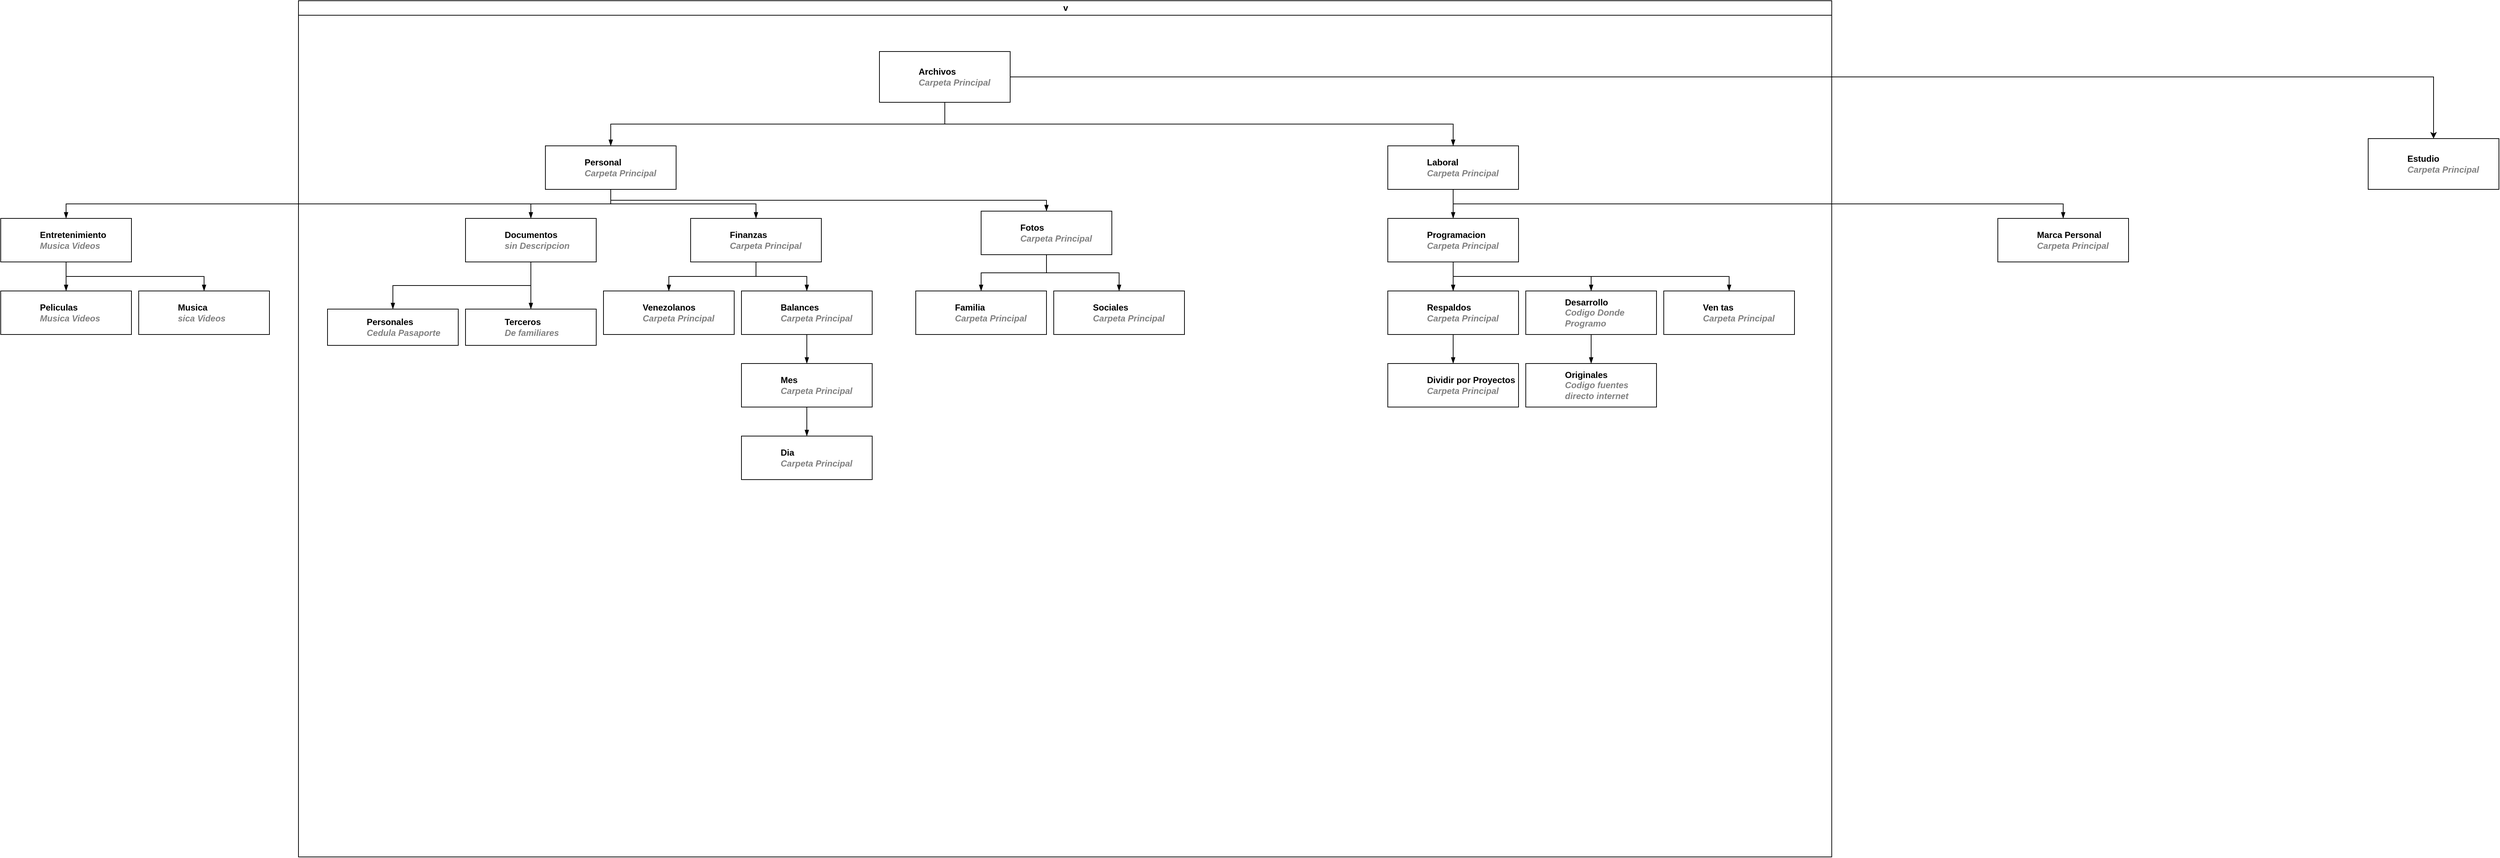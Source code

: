 <mxfile version="20.2.3" type="github"><diagram id="prtHgNgQTEPvFCAcTncT" name="Page-1"><mxGraphModel dx="3842" dy="2347" grid="1" gridSize="10" guides="1" tooltips="1" connect="1" arrows="1" fold="1" page="1" pageScale="1" pageWidth="827" pageHeight="1169" math="0" shadow="0"><root><mxCell id="0"/><mxCell id="1" parent="0"/><mxCell id="dNxyNK7c78bLwvsdeMH5-11" value="v" style="swimlane;html=1;startSize=20;horizontal=1;containerType=tree;glass=0;" parent="1" vertex="1"><mxGeometry x="-490" y="-180" width="2111.28" height="1180" as="geometry"><mxRectangle x="170" y="230" width="90" height="30" as="alternateBounds"/></mxGeometry></mxCell><UserObject label="Archivos&lt;br&gt;&lt;font color=&quot;#808080&quot;&gt;&lt;i&gt;Carpeta Principal&lt;br&gt;&lt;/i&gt;&lt;/font&gt;" name="Tessa Miller" position="CFO" location="Office 1" email="me@example.com" placeholders="1" link="https://www.draw.io" id="dNxyNK7c78bLwvsdeMH5-12"><mxCell style="label;whiteSpace=wrap;html=1;rounded=0;glass=0;treeMoving=1;treeFolding=1;" parent="dNxyNK7c78bLwvsdeMH5-11" vertex="1"><mxGeometry x="800" y="70" width="180" height="70" as="geometry"/></mxCell></UserObject><mxCell id="dNxyNK7c78bLwvsdeMH5-13" value="" style="endArrow=blockThin;endFill=1;fontSize=11;edgeStyle=elbowEdgeStyle;elbow=vertical;rounded=0;" parent="dNxyNK7c78bLwvsdeMH5-11" source="dNxyNK7c78bLwvsdeMH5-12" target="MVQK41KLzTlbSXnKL4TJ-19" edge="1"><mxGeometry relative="1" as="geometry"/></mxCell><UserObject label="Personal&lt;br&gt;&lt;font color=&quot;#808080&quot;&gt;&lt;i&gt;Carpeta Principal&lt;br&gt;&lt;/i&gt;&lt;/font&gt;" name="Tessa Miller" position="CFO" location="Office 1" email="me@example.com" placeholders="1" link="https://www.draw.io" id="MVQK41KLzTlbSXnKL4TJ-19"><mxCell style="label;whiteSpace=wrap;html=1;rounded=0;glass=0;treeMoving=1;treeFolding=1;" parent="dNxyNK7c78bLwvsdeMH5-11" vertex="1"><mxGeometry x="340" y="200" width="180" height="60" as="geometry"/></mxCell></UserObject><mxCell id="MVQK41KLzTlbSXnKL4TJ-24" value="" style="endArrow=blockThin;endFill=1;fontSize=11;edgeStyle=elbowEdgeStyle;elbow=vertical;rounded=0;" parent="dNxyNK7c78bLwvsdeMH5-11" source="MVQK41KLzTlbSXnKL4TJ-19" target="MVQK41KLzTlbSXnKL4TJ-25" edge="1"><mxGeometry relative="1" as="geometry"><mxPoint x="820" y="370" as="sourcePoint"/></mxGeometry></mxCell><UserObject label="Documentos&lt;br&gt;&lt;font color=&quot;#808080&quot;&gt;&lt;i&gt;sin Descripcion&lt;br&gt;&lt;/i&gt;&lt;/font&gt;" name="Tessa Miller" position="CFO" location="Office 1" email="me@example.com" placeholders="1" link="https://www.draw.io" id="MVQK41KLzTlbSXnKL4TJ-25"><mxCell style="label;whiteSpace=wrap;html=1;rounded=0;glass=0;treeMoving=1;treeFolding=1;" parent="dNxyNK7c78bLwvsdeMH5-11" vertex="1"><mxGeometry x="230" y="300" width="180" height="60" as="geometry"/></mxCell></UserObject><mxCell id="MVQK41KLzTlbSXnKL4TJ-28" value="" style="endArrow=blockThin;endFill=1;fontSize=11;edgeStyle=elbowEdgeStyle;elbow=vertical;rounded=0;" parent="dNxyNK7c78bLwvsdeMH5-11" source="MVQK41KLzTlbSXnKL4TJ-25" target="MVQK41KLzTlbSXnKL4TJ-29" edge="1"><mxGeometry relative="1" as="geometry"><mxPoint x="490" y="490" as="sourcePoint"/></mxGeometry></mxCell><UserObject label="Personales&lt;br&gt;&lt;font color=&quot;#808080&quot;&gt;&lt;i&gt;Cedula Pasaporte&lt;br&gt;&lt;/i&gt;&lt;/font&gt;" name="Tessa Miller" position="CFO" location="Office 1" email="me@example.com" placeholders="1" link="https://www.draw.io" id="MVQK41KLzTlbSXnKL4TJ-29"><mxCell style="label;whiteSpace=wrap;html=1;rounded=0;glass=0;treeMoving=1;treeFolding=1;" parent="dNxyNK7c78bLwvsdeMH5-11" vertex="1"><mxGeometry x="40" y="425" width="180" height="50" as="geometry"/></mxCell></UserObject><mxCell id="MVQK41KLzTlbSXnKL4TJ-30" value="" style="endArrow=blockThin;endFill=1;fontSize=11;edgeStyle=elbowEdgeStyle;elbow=vertical;rounded=0;" parent="dNxyNK7c78bLwvsdeMH5-11" source="MVQK41KLzTlbSXnKL4TJ-19" target="MVQK41KLzTlbSXnKL4TJ-31" edge="1"><mxGeometry relative="1" as="geometry"><mxPoint x="1060" y="370" as="sourcePoint"/></mxGeometry></mxCell><UserObject label="Finanzas&lt;br&gt;&lt;font color=&quot;#808080&quot;&gt;&lt;i&gt;Carpeta Principal&lt;br&gt;&lt;/i&gt;&lt;/font&gt;" name="Tessa Miller" position="CFO" location="Office 1" email="me@example.com" placeholders="1" link="https://www.draw.io" id="MVQK41KLzTlbSXnKL4TJ-31"><mxCell style="label;whiteSpace=wrap;html=1;rounded=0;glass=0;treeMoving=1;treeFolding=1;" parent="dNxyNK7c78bLwvsdeMH5-11" vertex="1"><mxGeometry x="540" y="300" width="180" height="60" as="geometry"/></mxCell></UserObject><mxCell id="MVQK41KLzTlbSXnKL4TJ-32" value="" style="endArrow=blockThin;endFill=1;fontSize=11;edgeStyle=elbowEdgeStyle;elbow=vertical;rounded=0;" parent="dNxyNK7c78bLwvsdeMH5-11" source="MVQK41KLzTlbSXnKL4TJ-25" target="MVQK41KLzTlbSXnKL4TJ-33" edge="1"><mxGeometry relative="1" as="geometry"><mxPoint x="600" y="490" as="sourcePoint"/></mxGeometry></mxCell><UserObject label="Terceros&lt;br&gt;&lt;font color=&quot;#808080&quot;&gt;&lt;i&gt;De familiares&lt;br&gt;&lt;/i&gt;&lt;/font&gt;" name="Tessa Miller" position="CFO" location="Office 1" email="me@example.com" placeholders="1" link="https://www.draw.io" id="MVQK41KLzTlbSXnKL4TJ-33"><mxCell style="label;whiteSpace=wrap;html=1;rounded=0;glass=0;treeMoving=1;treeFolding=1;" parent="dNxyNK7c78bLwvsdeMH5-11" vertex="1"><mxGeometry x="230" y="425" width="180" height="50" as="geometry"/></mxCell></UserObject><mxCell id="MVQK41KLzTlbSXnKL4TJ-39" value="" style="endArrow=blockThin;endFill=1;fontSize=11;edgeStyle=elbowEdgeStyle;elbow=vertical;rounded=0;" parent="dNxyNK7c78bLwvsdeMH5-11" source="MVQK41KLzTlbSXnKL4TJ-19" target="MVQK41KLzTlbSXnKL4TJ-40" edge="1"><mxGeometry relative="1" as="geometry"><mxPoint x="1120" y="360" as="sourcePoint"/></mxGeometry></mxCell><UserObject label="Entretenimiento&lt;br&gt;&lt;font color=&quot;#808080&quot;&gt;&lt;i&gt;Musica Videos&lt;br&gt;&lt;/i&gt;&lt;/font&gt;" name="Tessa Miller" position="CFO" location="Office 1" email="me@example.com" placeholders="1" link="https://www.draw.io" id="MVQK41KLzTlbSXnKL4TJ-40"><mxCell style="label;whiteSpace=wrap;html=1;rounded=0;glass=0;treeMoving=1;treeFolding=1;" parent="dNxyNK7c78bLwvsdeMH5-11" vertex="1"><mxGeometry x="-410" y="300" width="180" height="60" as="geometry"/></mxCell></UserObject><mxCell id="MVQK41KLzTlbSXnKL4TJ-41" value="" style="endArrow=blockThin;endFill=1;fontSize=11;edgeStyle=elbowEdgeStyle;elbow=vertical;rounded=0;" parent="dNxyNK7c78bLwvsdeMH5-11" source="MVQK41KLzTlbSXnKL4TJ-40" target="MVQK41KLzTlbSXnKL4TJ-42" edge="1"><mxGeometry relative="1" as="geometry"><mxPoint x="970" y="480" as="sourcePoint"/></mxGeometry></mxCell><UserObject label="Peliculas&lt;br&gt;&lt;i style=&quot;color: rgb(128, 128, 128);&quot;&gt;Musica Videos&lt;br&gt;&lt;/i&gt;" name="Tessa Miller" position="CFO" location="Office 1" email="me@example.com" placeholders="1" link="https://www.draw.io" id="MVQK41KLzTlbSXnKL4TJ-42"><mxCell style="label;whiteSpace=wrap;html=1;rounded=0;glass=0;treeMoving=1;treeFolding=1;" parent="dNxyNK7c78bLwvsdeMH5-11" vertex="1"><mxGeometry x="-410" y="400" width="180" height="60" as="geometry"/></mxCell></UserObject><mxCell id="MVQK41KLzTlbSXnKL4TJ-45" value="" style="endArrow=blockThin;endFill=1;fontSize=11;edgeStyle=elbowEdgeStyle;elbow=vertical;rounded=0;" parent="dNxyNK7c78bLwvsdeMH5-11" source="MVQK41KLzTlbSXnKL4TJ-40" target="MVQK41KLzTlbSXnKL4TJ-46" edge="1"><mxGeometry relative="1" as="geometry"><mxPoint x="1360" y="580" as="sourcePoint"/></mxGeometry></mxCell><UserObject label="Musica&lt;br&gt;&lt;i style=&quot;color: rgb(128, 128, 128);&quot;&gt;sica Videos&lt;br&gt;&lt;/i&gt;" name="Tessa Miller" position="CFO" location="Office 1" email="me@example.com" placeholders="1" link="https://www.draw.io" id="MVQK41KLzTlbSXnKL4TJ-46"><mxCell style="label;whiteSpace=wrap;html=1;rounded=0;glass=0;treeMoving=1;treeFolding=1;" parent="dNxyNK7c78bLwvsdeMH5-11" vertex="1"><mxGeometry x="-220" y="400" width="180" height="60" as="geometry"/></mxCell></UserObject><mxCell id="MVQK41KLzTlbSXnKL4TJ-47" value="" style="endArrow=blockThin;endFill=1;fontSize=11;edgeStyle=elbowEdgeStyle;elbow=vertical;rounded=0;" parent="dNxyNK7c78bLwvsdeMH5-11" source="dNxyNK7c78bLwvsdeMH5-12" target="MVQK41KLzTlbSXnKL4TJ-48" edge="1"><mxGeometry relative="1" as="geometry"><mxPoint x="1120" y="360" as="sourcePoint"/></mxGeometry></mxCell><UserObject label="Laboral&lt;br&gt;&lt;font color=&quot;#808080&quot;&gt;&lt;i&gt;Carpeta Principal&lt;br&gt;&lt;/i&gt;&lt;/font&gt;" name="Tessa Miller" position="CFO" location="Office 1" email="me@example.com" placeholders="1" link="https://www.draw.io" id="MVQK41KLzTlbSXnKL4TJ-48"><mxCell style="label;whiteSpace=wrap;html=1;rounded=0;glass=0;treeMoving=1;treeFolding=1;" parent="dNxyNK7c78bLwvsdeMH5-11" vertex="1"><mxGeometry x="1500" y="200" width="180" height="60" as="geometry"/></mxCell></UserObject><mxCell id="MVQK41KLzTlbSXnKL4TJ-50" value="" style="endArrow=blockThin;endFill=1;fontSize=11;edgeStyle=elbowEdgeStyle;elbow=vertical;rounded=0;" parent="dNxyNK7c78bLwvsdeMH5-11" source="MVQK41KLzTlbSXnKL4TJ-31" target="MVQK41KLzTlbSXnKL4TJ-51" edge="1"><mxGeometry relative="1" as="geometry"><mxPoint x="-120" y="80" as="sourcePoint"/></mxGeometry></mxCell><UserObject label="Venezolanos&lt;br&gt;&lt;font color=&quot;#808080&quot;&gt;&lt;i&gt;Carpeta Principal&lt;br&gt;&lt;/i&gt;&lt;/font&gt;" name="Tessa Miller" position="CFO" location="Office 1" email="me@example.com" placeholders="1" link="https://www.draw.io" id="MVQK41KLzTlbSXnKL4TJ-51"><mxCell style="label;whiteSpace=wrap;html=1;rounded=0;glass=0;treeMoving=1;treeFolding=1;" parent="dNxyNK7c78bLwvsdeMH5-11" vertex="1"><mxGeometry x="420" y="400" width="180" height="60" as="geometry"/></mxCell></UserObject><mxCell id="MVQK41KLzTlbSXnKL4TJ-52" value="" style="endArrow=blockThin;endFill=1;fontSize=11;edgeStyle=elbowEdgeStyle;elbow=vertical;rounded=0;" parent="dNxyNK7c78bLwvsdeMH5-11" source="MVQK41KLzTlbSXnKL4TJ-31" target="MVQK41KLzTlbSXnKL4TJ-53" edge="1"><mxGeometry relative="1" as="geometry"><mxPoint x="-120" y="80" as="sourcePoint"/></mxGeometry></mxCell><UserObject label="Balances&lt;br&gt;&lt;font color=&quot;#808080&quot;&gt;&lt;i&gt;Carpeta Principal&lt;br&gt;&lt;/i&gt;&lt;/font&gt;" name="Tessa Miller" position="CFO" location="Office 1" email="me@example.com" placeholders="1" link="https://www.draw.io" id="MVQK41KLzTlbSXnKL4TJ-53"><mxCell style="label;whiteSpace=wrap;html=1;rounded=0;glass=0;treeMoving=1;treeFolding=1;" parent="dNxyNK7c78bLwvsdeMH5-11" vertex="1"><mxGeometry x="610" y="400" width="180" height="60" as="geometry"/></mxCell></UserObject><mxCell id="MVQK41KLzTlbSXnKL4TJ-54" value="" style="endArrow=blockThin;endFill=1;fontSize=11;edgeStyle=elbowEdgeStyle;elbow=vertical;rounded=0;" parent="dNxyNK7c78bLwvsdeMH5-11" source="MVQK41KLzTlbSXnKL4TJ-53" target="MVQK41KLzTlbSXnKL4TJ-55" edge="1"><mxGeometry relative="1" as="geometry"><mxPoint x="80" y="180" as="sourcePoint"/></mxGeometry></mxCell><UserObject label="Mes&lt;br&gt;&lt;font color=&quot;#808080&quot;&gt;&lt;i&gt;Carpeta Principal&lt;br&gt;&lt;/i&gt;&lt;/font&gt;" name="Tessa Miller" position="CFO" location="Office 1" email="me@example.com" placeholders="1" link="https://www.draw.io" id="MVQK41KLzTlbSXnKL4TJ-55"><mxCell style="label;whiteSpace=wrap;html=1;rounded=0;glass=0;treeMoving=1;treeFolding=1;" parent="dNxyNK7c78bLwvsdeMH5-11" vertex="1"><mxGeometry x="610" y="500" width="180" height="60" as="geometry"/></mxCell></UserObject><mxCell id="MVQK41KLzTlbSXnKL4TJ-56" value="" style="endArrow=blockThin;endFill=1;fontSize=11;edgeStyle=elbowEdgeStyle;elbow=vertical;rounded=0;" parent="dNxyNK7c78bLwvsdeMH5-11" source="MVQK41KLzTlbSXnKL4TJ-55" target="MVQK41KLzTlbSXnKL4TJ-57" edge="1"><mxGeometry relative="1" as="geometry"><mxPoint x="150" y="280" as="sourcePoint"/></mxGeometry></mxCell><UserObject label="Dia&lt;br&gt;&lt;font color=&quot;#808080&quot;&gt;&lt;i&gt;Carpeta Principal&lt;br&gt;&lt;/i&gt;&lt;/font&gt;" name="Tessa Miller" position="CFO" location="Office 1" email="me@example.com" placeholders="1" link="https://www.draw.io" id="MVQK41KLzTlbSXnKL4TJ-57"><mxCell style="label;whiteSpace=wrap;html=1;rounded=0;glass=0;treeMoving=1;treeFolding=1;" parent="dNxyNK7c78bLwvsdeMH5-11" vertex="1"><mxGeometry x="610" y="600" width="180" height="60" as="geometry"/></mxCell></UserObject><mxCell id="MVQK41KLzTlbSXnKL4TJ-58" value="" style="endArrow=blockThin;endFill=1;fontSize=11;edgeStyle=elbowEdgeStyle;elbow=vertical;rounded=0;" parent="dNxyNK7c78bLwvsdeMH5-11" source="MVQK41KLzTlbSXnKL4TJ-48" target="MVQK41KLzTlbSXnKL4TJ-59" edge="1"><mxGeometry relative="1" as="geometry"><mxPoint x="340" y="-40" as="sourcePoint"/></mxGeometry></mxCell><UserObject label="Programacion&lt;br&gt;&lt;font color=&quot;#808080&quot;&gt;&lt;i&gt;Carpeta Principal&lt;br&gt;&lt;/i&gt;&lt;/font&gt;" name="Tessa Miller" position="CFO" location="Office 1" email="me@example.com" placeholders="1" link="https://www.draw.io" id="MVQK41KLzTlbSXnKL4TJ-59"><mxCell style="label;whiteSpace=wrap;html=1;rounded=0;glass=0;treeMoving=1;treeFolding=1;" parent="dNxyNK7c78bLwvsdeMH5-11" vertex="1"><mxGeometry x="1500" y="300" width="180" height="60" as="geometry"/></mxCell></UserObject><mxCell id="MVQK41KLzTlbSXnKL4TJ-60" value="" style="endArrow=blockThin;endFill=1;fontSize=11;edgeStyle=elbowEdgeStyle;elbow=vertical;rounded=0;" parent="dNxyNK7c78bLwvsdeMH5-11" source="MVQK41KLzTlbSXnKL4TJ-59" target="MVQK41KLzTlbSXnKL4TJ-61" edge="1"><mxGeometry relative="1" as="geometry"><mxPoint x="1040" y="80" as="sourcePoint"/></mxGeometry></mxCell><UserObject label="Respaldos&lt;br&gt;&lt;font color=&quot;#808080&quot;&gt;&lt;i&gt;Carpeta Principal&lt;br&gt;&lt;/i&gt;&lt;/font&gt;" name="Tessa Miller" position="CFO" location="Office 1" email="me@example.com" placeholders="1" link="https://www.draw.io" id="MVQK41KLzTlbSXnKL4TJ-61"><mxCell style="label;whiteSpace=wrap;html=1;rounded=0;glass=0;treeMoving=1;treeFolding=1;" parent="dNxyNK7c78bLwvsdeMH5-11" vertex="1"><mxGeometry x="1500" y="400" width="180" height="60" as="geometry"/></mxCell></UserObject><mxCell id="MVQK41KLzTlbSXnKL4TJ-62" value="" style="endArrow=blockThin;endFill=1;fontSize=11;edgeStyle=elbowEdgeStyle;elbow=vertical;rounded=0;" parent="dNxyNK7c78bLwvsdeMH5-11" source="MVQK41KLzTlbSXnKL4TJ-59" target="MVQK41KLzTlbSXnKL4TJ-63" edge="1"><mxGeometry relative="1" as="geometry"><mxPoint x="1040" y="180" as="sourcePoint"/></mxGeometry></mxCell><UserObject label="Desarrollo&lt;br&gt;&lt;font color=&quot;#808080&quot;&gt;&lt;i&gt;Codigo Donde Programo&lt;br&gt;&lt;/i&gt;&lt;/font&gt;" name="Tessa Miller" position="CFO" location="Office 1" email="me@example.com" placeholders="1" link="https://www.draw.io" id="MVQK41KLzTlbSXnKL4TJ-63"><mxCell style="label;whiteSpace=wrap;html=1;rounded=0;glass=0;treeMoving=1;treeFolding=1;" parent="dNxyNK7c78bLwvsdeMH5-11" vertex="1"><mxGeometry x="1690" y="400" width="180" height="60" as="geometry"/></mxCell></UserObject><mxCell id="MVQK41KLzTlbSXnKL4TJ-65" value="" style="endArrow=blockThin;endFill=1;fontSize=11;edgeStyle=elbowEdgeStyle;elbow=vertical;rounded=0;" parent="dNxyNK7c78bLwvsdeMH5-11" source="MVQK41KLzTlbSXnKL4TJ-19" target="MVQK41KLzTlbSXnKL4TJ-66" edge="1"><mxGeometry relative="1" as="geometry"><mxPoint x="-120" y="80" as="sourcePoint"/></mxGeometry></mxCell><UserObject label="Fotos&lt;br&gt;&lt;font color=&quot;#808080&quot;&gt;&lt;i&gt;Carpeta Principal&lt;br&gt;&lt;/i&gt;&lt;/font&gt;" name="Tessa Miller" position="CFO" location="Office 1" email="me@example.com" placeholders="1" link="https://www.draw.io" id="MVQK41KLzTlbSXnKL4TJ-66"><mxCell style="label;whiteSpace=wrap;html=1;rounded=0;glass=0;treeMoving=1;treeFolding=1;" parent="dNxyNK7c78bLwvsdeMH5-11" vertex="1"><mxGeometry x="940" y="290" width="180" height="60" as="geometry"/></mxCell></UserObject><mxCell id="MVQK41KLzTlbSXnKL4TJ-67" value="" style="endArrow=blockThin;endFill=1;fontSize=11;edgeStyle=elbowEdgeStyle;elbow=vertical;rounded=0;" parent="dNxyNK7c78bLwvsdeMH5-11" source="MVQK41KLzTlbSXnKL4TJ-66" target="MVQK41KLzTlbSXnKL4TJ-68" edge="1"><mxGeometry relative="1" as="geometry"><mxPoint x="-40" y="80" as="sourcePoint"/></mxGeometry></mxCell><UserObject label="Familia&lt;br&gt;&lt;font color=&quot;#808080&quot;&gt;&lt;i&gt;Carpeta Principal&lt;br&gt;&lt;/i&gt;&lt;/font&gt;" name="Tessa Miller" position="CFO" location="Office 1" email="me@example.com" placeholders="1" link="https://www.draw.io" id="MVQK41KLzTlbSXnKL4TJ-68"><mxCell style="label;whiteSpace=wrap;html=1;rounded=0;glass=0;treeMoving=1;treeFolding=1;" parent="dNxyNK7c78bLwvsdeMH5-11" vertex="1"><mxGeometry x="850" y="400" width="180" height="60" as="geometry"/></mxCell></UserObject><mxCell id="MVQK41KLzTlbSXnKL4TJ-69" value="" style="endArrow=blockThin;endFill=1;fontSize=11;edgeStyle=elbowEdgeStyle;elbow=vertical;rounded=0;" parent="dNxyNK7c78bLwvsdeMH5-11" source="MVQK41KLzTlbSXnKL4TJ-66" target="MVQK41KLzTlbSXnKL4TJ-70" edge="1"><mxGeometry relative="1" as="geometry"><mxPoint x="390" y="180" as="sourcePoint"/></mxGeometry></mxCell><UserObject label="Sociales&lt;br&gt;&lt;font color=&quot;#808080&quot;&gt;&lt;i&gt;Carpeta Principal&lt;br&gt;&lt;/i&gt;&lt;/font&gt;" name="Tessa Miller" position="CFO" location="Office 1" email="me@example.com" placeholders="1" link="https://www.draw.io" id="MVQK41KLzTlbSXnKL4TJ-70"><mxCell style="label;whiteSpace=wrap;html=1;rounded=0;glass=0;treeMoving=1;treeFolding=1;" parent="dNxyNK7c78bLwvsdeMH5-11" vertex="1"><mxGeometry x="1040" y="400" width="180" height="60" as="geometry"/></mxCell></UserObject><mxCell id="MVQK41KLzTlbSXnKL4TJ-71" value="" style="endArrow=blockThin;endFill=1;fontSize=11;edgeStyle=elbowEdgeStyle;elbow=vertical;rounded=0;" parent="dNxyNK7c78bLwvsdeMH5-11" source="MVQK41KLzTlbSXnKL4TJ-59" target="MVQK41KLzTlbSXnKL4TJ-72" edge="1"><mxGeometry relative="1" as="geometry"><mxPoint x="1100" y="80" as="sourcePoint"/></mxGeometry></mxCell><UserObject label="Ven tas&lt;br&gt;&lt;font color=&quot;#808080&quot;&gt;&lt;i&gt;Carpeta Principal&lt;br&gt;&lt;/i&gt;&lt;/font&gt;" name="Tessa Miller" position="CFO" location="Office 1" email="me@example.com" placeholders="1" link="https://www.draw.io" id="MVQK41KLzTlbSXnKL4TJ-72"><mxCell style="label;whiteSpace=wrap;html=1;rounded=0;glass=0;treeMoving=1;treeFolding=1;" parent="dNxyNK7c78bLwvsdeMH5-11" vertex="1"><mxGeometry x="1880" y="400" width="180" height="60" as="geometry"/></mxCell></UserObject><mxCell id="MVQK41KLzTlbSXnKL4TJ-73" value="" style="endArrow=blockThin;endFill=1;fontSize=11;edgeStyle=elbowEdgeStyle;elbow=vertical;rounded=0;" parent="dNxyNK7c78bLwvsdeMH5-11" source="MVQK41KLzTlbSXnKL4TJ-63" target="MVQK41KLzTlbSXnKL4TJ-74" edge="1"><mxGeometry relative="1" as="geometry"><mxPoint x="1100" y="180" as="sourcePoint"/></mxGeometry></mxCell><UserObject label="Originales&lt;br&gt;&lt;font color=&quot;#808080&quot;&gt;&lt;i&gt;Codigo fuentes directo internet&lt;br&gt;&lt;/i&gt;&lt;/font&gt;" name="Tessa Miller" position="CFO" location="Office 1" email="me@example.com" placeholders="1" link="https://www.draw.io" id="MVQK41KLzTlbSXnKL4TJ-74"><mxCell style="label;whiteSpace=wrap;html=1;rounded=0;glass=0;treeMoving=1;treeFolding=1;" parent="dNxyNK7c78bLwvsdeMH5-11" vertex="1"><mxGeometry x="1690" y="500" width="180" height="60" as="geometry"/></mxCell></UserObject><mxCell id="MVQK41KLzTlbSXnKL4TJ-83" value="" style="endArrow=blockThin;endFill=1;fontSize=11;edgeStyle=elbowEdgeStyle;elbow=vertical;rounded=0;" parent="dNxyNK7c78bLwvsdeMH5-11" source="MVQK41KLzTlbSXnKL4TJ-61" target="MVQK41KLzTlbSXnKL4TJ-84" edge="1"><mxGeometry relative="1" as="geometry"><mxPoint x="1100" y="180" as="sourcePoint"/></mxGeometry></mxCell><UserObject label="Dividir por Proyectos&lt;br&gt;&lt;font color=&quot;#808080&quot;&gt;&lt;i&gt;Carpeta Principal&lt;br&gt;&lt;/i&gt;&lt;/font&gt;" name="Tessa Miller" position="CFO" location="Office 1" email="me@example.com" placeholders="1" link="https://www.draw.io" id="MVQK41KLzTlbSXnKL4TJ-84"><mxCell style="label;whiteSpace=wrap;html=1;rounded=0;glass=0;treeMoving=1;treeFolding=1;" parent="dNxyNK7c78bLwvsdeMH5-11" vertex="1"><mxGeometry x="1500" y="500" width="180" height="60" as="geometry"/></mxCell></UserObject><UserObject label="Estudio&lt;br&gt;&lt;font color=&quot;#808080&quot;&gt;&lt;i&gt;Carpeta Principal&lt;br&gt;&lt;/i&gt;&lt;/font&gt;" name="Tessa Miller" position="CFO" location="Office 1" email="me@example.com" placeholders="1" link="https://www.draw.io" id="MVQK41KLzTlbSXnKL4TJ-76"><mxCell style="label;whiteSpace=wrap;html=1;rounded=0;glass=0;treeMoving=1;treeFolding=1;" parent="1" vertex="1"><mxGeometry x="2360" y="10" width="180" height="70" as="geometry"/></mxCell></UserObject><mxCell id="MVQK41KLzTlbSXnKL4TJ-75" value="" style="edgeStyle=orthogonalEdgeStyle;rounded=0;orthogonalLoop=1;jettySize=auto;html=1;" parent="1" source="dNxyNK7c78bLwvsdeMH5-12" target="MVQK41KLzTlbSXnKL4TJ-76" edge="1"><mxGeometry relative="1" as="geometry"/></mxCell><UserObject label="Marca Personal&lt;br&gt;&lt;font color=&quot;#808080&quot;&gt;&lt;i&gt;Carpeta Principal&lt;br&gt;&lt;/i&gt;&lt;/font&gt;" name="Tessa Miller" position="CFO" location="Office 1" email="me@example.com" placeholders="1" link="https://www.draw.io" id="MVQK41KLzTlbSXnKL4TJ-80"><mxCell style="label;whiteSpace=wrap;html=1;rounded=0;glass=0;treeMoving=1;treeFolding=1;" parent="1" vertex="1"><mxGeometry x="1850" y="120" width="180" height="60" as="geometry"/></mxCell></UserObject><mxCell id="MVQK41KLzTlbSXnKL4TJ-79" value="" style="endArrow=blockThin;endFill=1;fontSize=11;edgeStyle=elbowEdgeStyle;elbow=vertical;rounded=0;" parent="1" source="MVQK41KLzTlbSXnKL4TJ-48" target="MVQK41KLzTlbSXnKL4TJ-80" edge="1"><mxGeometry relative="1" as="geometry"><mxPoint x="-90" y="-220" as="sourcePoint"/></mxGeometry></mxCell></root></mxGraphModel></diagram></mxfile>